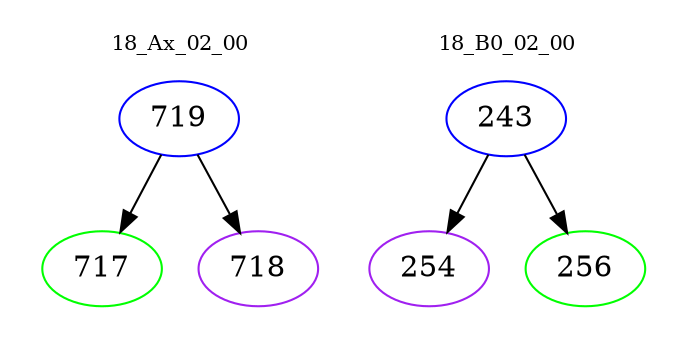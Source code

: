 digraph{
subgraph cluster_0 {
color = white
label = "18_Ax_02_00";
fontsize=10;
T0_719 [label="719", color="blue"]
T0_719 -> T0_717 [color="black"]
T0_717 [label="717", color="green"]
T0_719 -> T0_718 [color="black"]
T0_718 [label="718", color="purple"]
}
subgraph cluster_1 {
color = white
label = "18_B0_02_00";
fontsize=10;
T1_243 [label="243", color="blue"]
T1_243 -> T1_254 [color="black"]
T1_254 [label="254", color="purple"]
T1_243 -> T1_256 [color="black"]
T1_256 [label="256", color="green"]
}
}
